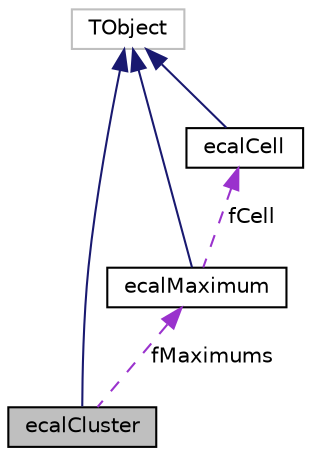 digraph "ecalCluster"
{
 // LATEX_PDF_SIZE
  edge [fontname="Helvetica",fontsize="10",labelfontname="Helvetica",labelfontsize="10"];
  node [fontname="Helvetica",fontsize="10",shape=record];
  Node1 [label="ecalCluster",height=0.2,width=0.4,color="black", fillcolor="grey75", style="filled", fontcolor="black",tooltip=" "];
  Node2 -> Node1 [dir="back",color="midnightblue",fontsize="10",style="solid",fontname="Helvetica"];
  Node2 [label="TObject",height=0.2,width=0.4,color="grey75", fillcolor="white", style="filled",tooltip=" "];
  Node3 -> Node1 [dir="back",color="darkorchid3",fontsize="10",style="dashed",label=" fMaximums" ,fontname="Helvetica"];
  Node3 [label="ecalMaximum",height=0.2,width=0.4,color="black", fillcolor="white", style="filled",URL="$classecalMaximum.html",tooltip=" "];
  Node2 -> Node3 [dir="back",color="midnightblue",fontsize="10",style="solid",fontname="Helvetica"];
  Node4 -> Node3 [dir="back",color="darkorchid3",fontsize="10",style="dashed",label=" fCell" ,fontname="Helvetica"];
  Node4 [label="ecalCell",height=0.2,width=0.4,color="black", fillcolor="white", style="filled",URL="$classecalCell.html",tooltip=" "];
  Node2 -> Node4 [dir="back",color="midnightblue",fontsize="10",style="solid",fontname="Helvetica"];
}
